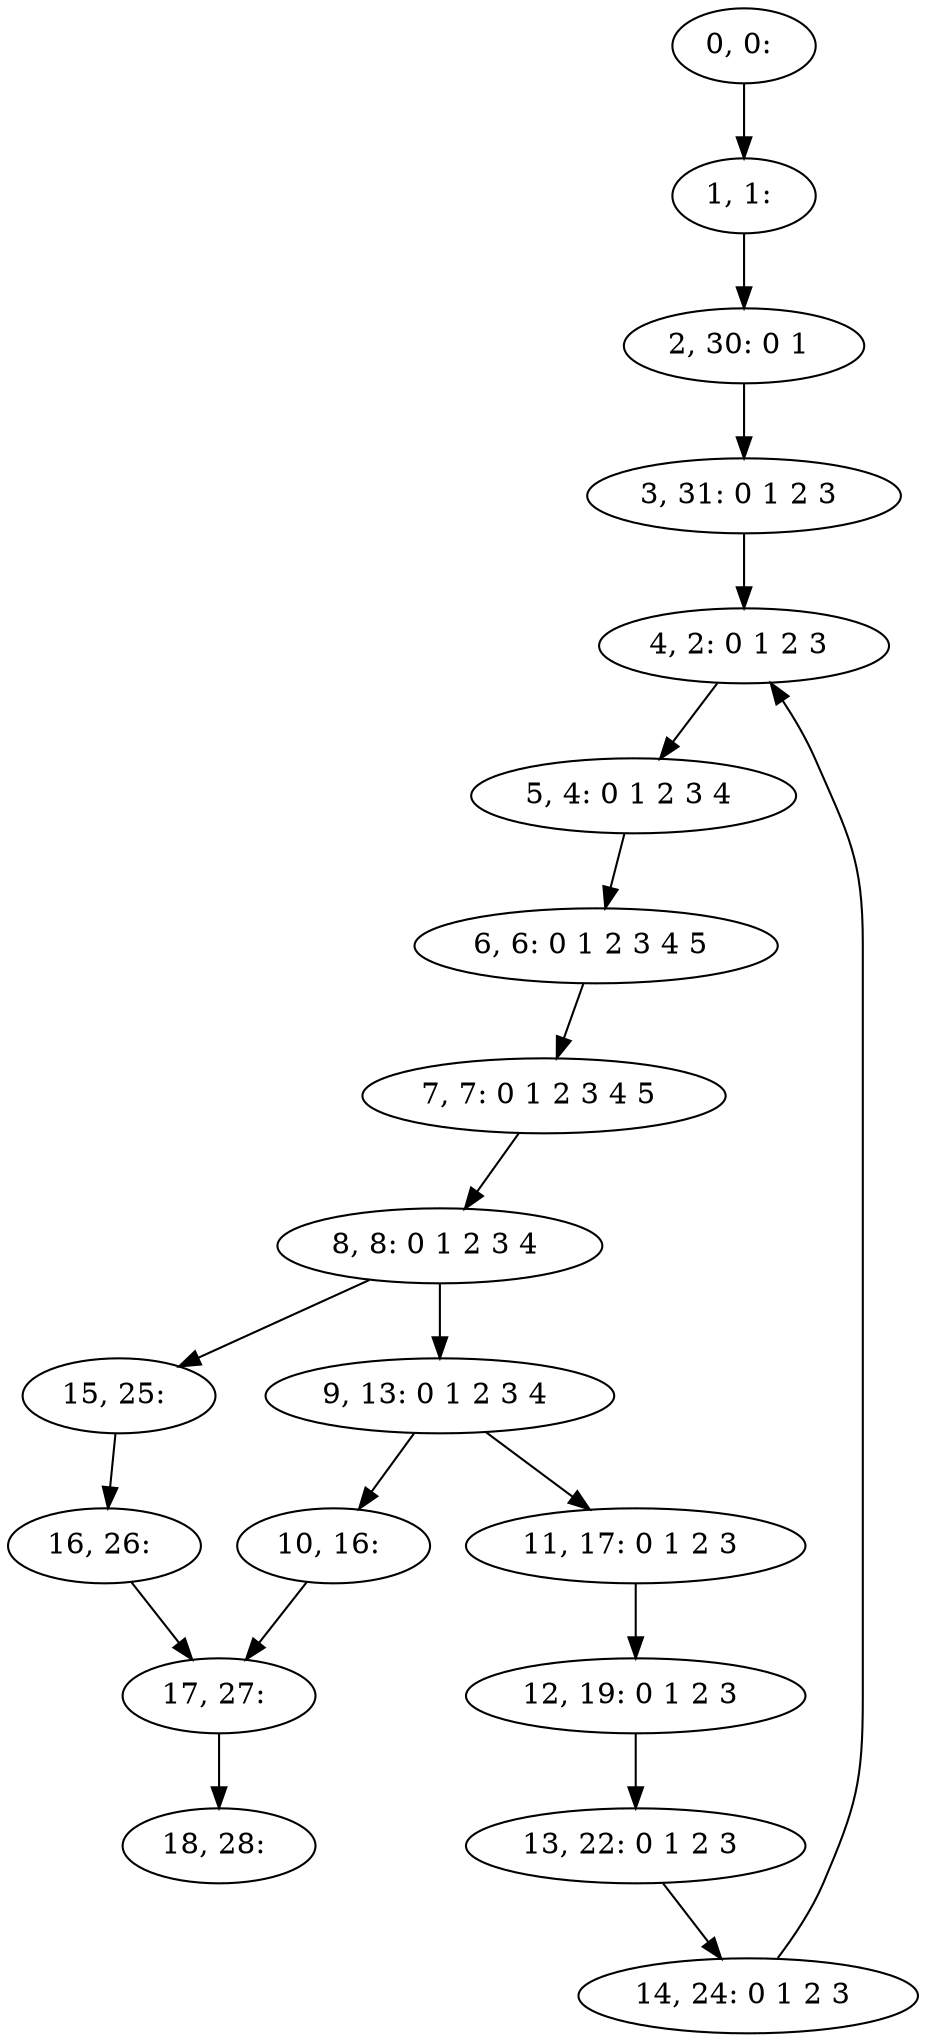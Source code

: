 digraph G {
0[label="0, 0: "];
1[label="1, 1: "];
2[label="2, 30: 0 1 "];
3[label="3, 31: 0 1 2 3 "];
4[label="4, 2: 0 1 2 3 "];
5[label="5, 4: 0 1 2 3 4 "];
6[label="6, 6: 0 1 2 3 4 5 "];
7[label="7, 7: 0 1 2 3 4 5 "];
8[label="8, 8: 0 1 2 3 4 "];
9[label="9, 13: 0 1 2 3 4 "];
10[label="10, 16: "];
11[label="11, 17: 0 1 2 3 "];
12[label="12, 19: 0 1 2 3 "];
13[label="13, 22: 0 1 2 3 "];
14[label="14, 24: 0 1 2 3 "];
15[label="15, 25: "];
16[label="16, 26: "];
17[label="17, 27: "];
18[label="18, 28: "];
0->1 ;
1->2 ;
2->3 ;
3->4 ;
4->5 ;
5->6 ;
6->7 ;
7->8 ;
8->9 ;
8->15 ;
9->10 ;
9->11 ;
10->17 ;
11->12 ;
12->13 ;
13->14 ;
14->4 ;
15->16 ;
16->17 ;
17->18 ;
}
